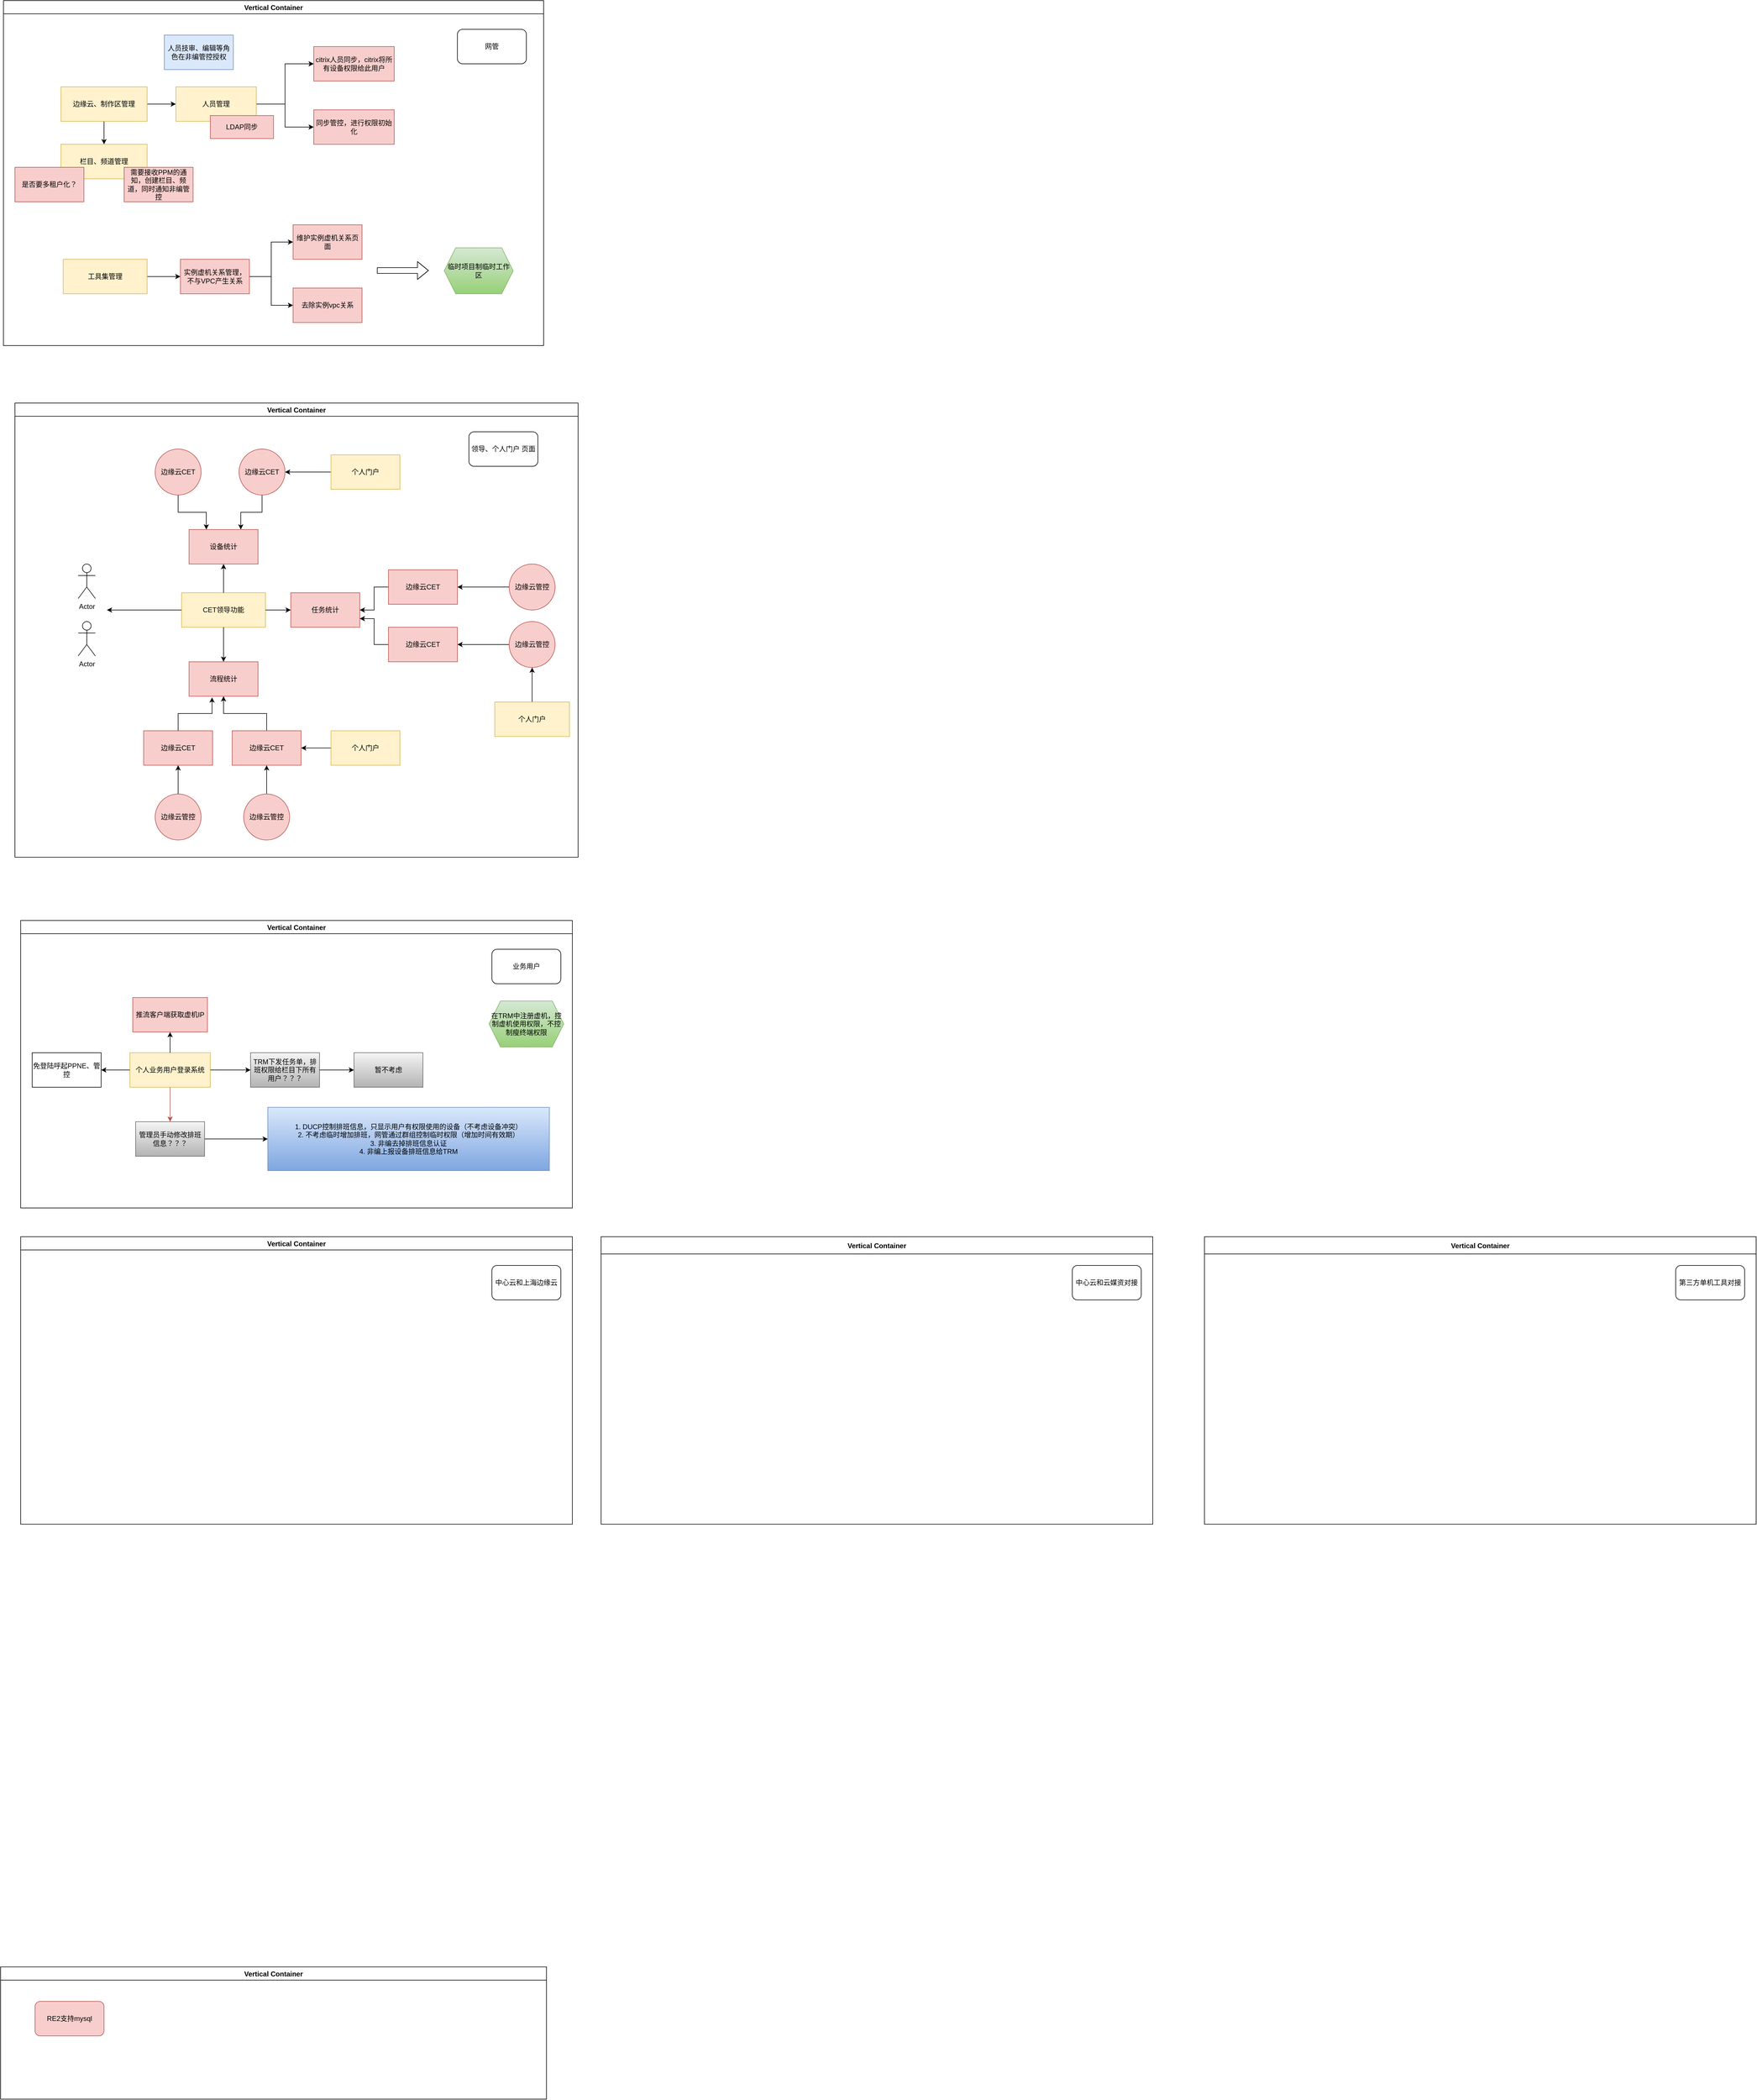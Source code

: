 <mxfile version="14.9.7" type="github">
  <diagram id="pr3Yv3HZAjAhcJfGRRTj" name="Page-1">
    <mxGraphModel dx="1422" dy="762" grid="1" gridSize="10" guides="1" tooltips="1" connect="1" arrows="1" fold="1" page="1" pageScale="1" pageWidth="827" pageHeight="1169" math="0" shadow="0">
      <root>
        <mxCell id="0" />
        <mxCell id="1" parent="0" />
        <mxCell id="z8GbKeVqfSj8ncmRfNg8-6" style="edgeStyle=orthogonalEdgeStyle;rounded=0;orthogonalLoop=1;jettySize=auto;html=1;exitX=0.5;exitY=1;exitDx=0;exitDy=0;entryX=0.5;entryY=0;entryDx=0;entryDy=0;" edge="1" parent="1" source="z8GbKeVqfSj8ncmRfNg8-1" target="z8GbKeVqfSj8ncmRfNg8-3">
          <mxGeometry relative="1" as="geometry" />
        </mxCell>
        <mxCell id="z8GbKeVqfSj8ncmRfNg8-10" style="edgeStyle=orthogonalEdgeStyle;rounded=0;orthogonalLoop=1;jettySize=auto;html=1;exitX=1;exitY=0.5;exitDx=0;exitDy=0;" edge="1" parent="1" source="z8GbKeVqfSj8ncmRfNg8-1" target="z8GbKeVqfSj8ncmRfNg8-8">
          <mxGeometry relative="1" as="geometry" />
        </mxCell>
        <mxCell id="z8GbKeVqfSj8ncmRfNg8-1" value="边缘云、制作区管理" style="rounded=0;whiteSpace=wrap;html=1;fillColor=#fff2cc;strokeColor=#d6b656;" vertex="1" parent="1">
          <mxGeometry x="230" y="180" width="150" height="60" as="geometry" />
        </mxCell>
        <mxCell id="z8GbKeVqfSj8ncmRfNg8-3" value="栏目、频道管理" style="rounded=0;whiteSpace=wrap;html=1;fillColor=#fff2cc;strokeColor=#d6b656;" vertex="1" parent="1">
          <mxGeometry x="230" y="280" width="150" height="60" as="geometry" />
        </mxCell>
        <mxCell id="z8GbKeVqfSj8ncmRfNg8-7" value="需要接收PPM的通知，创建栏目、频道，同时通知非编管控" style="rounded=0;whiteSpace=wrap;html=1;fillColor=#f8cecc;strokeColor=#b85450;" vertex="1" parent="1">
          <mxGeometry x="340" y="320" width="120" height="60" as="geometry" />
        </mxCell>
        <mxCell id="z8GbKeVqfSj8ncmRfNg8-12" style="edgeStyle=orthogonalEdgeStyle;rounded=0;orthogonalLoop=1;jettySize=auto;html=1;exitX=1;exitY=0.5;exitDx=0;exitDy=0;entryX=0;entryY=0.5;entryDx=0;entryDy=0;" edge="1" parent="1" source="z8GbKeVqfSj8ncmRfNg8-8" target="z8GbKeVqfSj8ncmRfNg8-11">
          <mxGeometry relative="1" as="geometry" />
        </mxCell>
        <mxCell id="z8GbKeVqfSj8ncmRfNg8-17" value="" style="edgeStyle=orthogonalEdgeStyle;rounded=0;orthogonalLoop=1;jettySize=auto;html=1;" edge="1" parent="1" source="z8GbKeVqfSj8ncmRfNg8-8" target="z8GbKeVqfSj8ncmRfNg8-16">
          <mxGeometry relative="1" as="geometry" />
        </mxCell>
        <mxCell id="z8GbKeVqfSj8ncmRfNg8-8" value="人员管理" style="rounded=0;whiteSpace=wrap;html=1;fillColor=#fff2cc;strokeColor=#d6b656;" vertex="1" parent="1">
          <mxGeometry x="430" y="180" width="140" height="60" as="geometry" />
        </mxCell>
        <mxCell id="z8GbKeVqfSj8ncmRfNg8-9" value="LDAP同步" style="rounded=0;whiteSpace=wrap;html=1;fillColor=#f8cecc;strokeColor=#b85450;" vertex="1" parent="1">
          <mxGeometry x="490" y="230" width="110" height="40" as="geometry" />
        </mxCell>
        <mxCell id="z8GbKeVqfSj8ncmRfNg8-11" value="citrix人员同步，citrix将所有设备权限给此用户" style="rounded=0;whiteSpace=wrap;html=1;fillColor=#f8cecc;strokeColor=#b85450;" vertex="1" parent="1">
          <mxGeometry x="670" y="110" width="140" height="60" as="geometry" />
        </mxCell>
        <mxCell id="z8GbKeVqfSj8ncmRfNg8-13" value="是否要多租户化？" style="rounded=0;whiteSpace=wrap;html=1;fillColor=#f8cecc;strokeColor=#b85450;" vertex="1" parent="1">
          <mxGeometry x="150" y="320" width="120" height="60" as="geometry" />
        </mxCell>
        <mxCell id="z8GbKeVqfSj8ncmRfNg8-14" value="人员技审、编辑等角色在非编管控授权" style="rounded=0;whiteSpace=wrap;html=1;fillColor=#dae8fc;strokeColor=#6c8ebf;" vertex="1" parent="1">
          <mxGeometry x="410" y="90" width="120" height="60" as="geometry" />
        </mxCell>
        <mxCell id="z8GbKeVqfSj8ncmRfNg8-16" value="同步管控，进行权限初始化" style="rounded=0;whiteSpace=wrap;html=1;fillColor=#f8cecc;strokeColor=#b85450;" vertex="1" parent="1">
          <mxGeometry x="670" y="220" width="140" height="60" as="geometry" />
        </mxCell>
        <mxCell id="z8GbKeVqfSj8ncmRfNg8-21" style="edgeStyle=orthogonalEdgeStyle;rounded=0;orthogonalLoop=1;jettySize=auto;html=1;exitX=1;exitY=0.5;exitDx=0;exitDy=0;" edge="1" parent="1" source="z8GbKeVqfSj8ncmRfNg8-20" target="z8GbKeVqfSj8ncmRfNg8-22">
          <mxGeometry relative="1" as="geometry">
            <mxPoint x="424" y="510" as="targetPoint" />
          </mxGeometry>
        </mxCell>
        <mxCell id="z8GbKeVqfSj8ncmRfNg8-20" value="工具集管理" style="rounded=0;whiteSpace=wrap;html=1;fillColor=#fff2cc;strokeColor=#d6b656;" vertex="1" parent="1">
          <mxGeometry x="234" y="480" width="146" height="60" as="geometry" />
        </mxCell>
        <mxCell id="z8GbKeVqfSj8ncmRfNg8-24" style="edgeStyle=orthogonalEdgeStyle;rounded=0;orthogonalLoop=1;jettySize=auto;html=1;exitX=1;exitY=0.5;exitDx=0;exitDy=0;" edge="1" parent="1" source="z8GbKeVqfSj8ncmRfNg8-22" target="z8GbKeVqfSj8ncmRfNg8-25">
          <mxGeometry relative="1" as="geometry">
            <mxPoint x="654" y="450" as="targetPoint" />
          </mxGeometry>
        </mxCell>
        <mxCell id="z8GbKeVqfSj8ncmRfNg8-26" style="edgeStyle=orthogonalEdgeStyle;rounded=0;orthogonalLoop=1;jettySize=auto;html=1;exitX=1;exitY=0.5;exitDx=0;exitDy=0;" edge="1" parent="1" source="z8GbKeVqfSj8ncmRfNg8-22" target="z8GbKeVqfSj8ncmRfNg8-27">
          <mxGeometry relative="1" as="geometry">
            <mxPoint x="634" y="570" as="targetPoint" />
          </mxGeometry>
        </mxCell>
        <mxCell id="z8GbKeVqfSj8ncmRfNg8-22" value="实例虚机关系管理，不与VPC产生关系" style="rounded=0;whiteSpace=wrap;html=1;fillColor=#f8cecc;strokeColor=#b85450;" vertex="1" parent="1">
          <mxGeometry x="438" y="480" width="120" height="60" as="geometry" />
        </mxCell>
        <mxCell id="z8GbKeVqfSj8ncmRfNg8-25" value="维护实例虚机关系页面" style="rounded=0;whiteSpace=wrap;html=1;fillColor=#f8cecc;strokeColor=#b85450;" vertex="1" parent="1">
          <mxGeometry x="634" y="420" width="120" height="60" as="geometry" />
        </mxCell>
        <mxCell id="z8GbKeVqfSj8ncmRfNg8-27" value="去除实例vpc关系" style="rounded=0;whiteSpace=wrap;html=1;fillColor=#f8cecc;strokeColor=#b85450;" vertex="1" parent="1">
          <mxGeometry x="634" y="530" width="120" height="60" as="geometry" />
        </mxCell>
        <mxCell id="z8GbKeVqfSj8ncmRfNg8-30" value="Vertical Container" style="swimlane;" vertex="1" parent="1">
          <mxGeometry x="130" y="30" width="940" height="600" as="geometry" />
        </mxCell>
        <mxCell id="z8GbKeVqfSj8ncmRfNg8-23" value="网管" style="rounded=1;whiteSpace=wrap;html=1;" vertex="1" parent="z8GbKeVqfSj8ncmRfNg8-30">
          <mxGeometry x="790" y="50" width="120" height="60" as="geometry" />
        </mxCell>
        <mxCell id="z8GbKeVqfSj8ncmRfNg8-15" value="临时项目制临时工作区" style="shape=hexagon;perimeter=hexagonPerimeter2;whiteSpace=wrap;html=1;fixedSize=1;gradientColor=#97d077;fillColor=#d5e8d4;strokeColor=#82b366;" vertex="1" parent="z8GbKeVqfSj8ncmRfNg8-30">
          <mxGeometry x="767" y="430" width="120" height="80" as="geometry" />
        </mxCell>
        <mxCell id="z8GbKeVqfSj8ncmRfNg8-31" value="" style="shape=flexArrow;endArrow=classic;html=1;" edge="1" parent="z8GbKeVqfSj8ncmRfNg8-30">
          <mxGeometry width="50" height="50" relative="1" as="geometry">
            <mxPoint x="650" y="469.5" as="sourcePoint" />
            <mxPoint x="740" y="469.5" as="targetPoint" />
            <Array as="points">
              <mxPoint x="710" y="469.5" />
            </Array>
          </mxGeometry>
        </mxCell>
        <mxCell id="z8GbKeVqfSj8ncmRfNg8-32" value="Vertical Container" style="swimlane;" vertex="1" parent="1">
          <mxGeometry x="150" y="730" width="980" height="790" as="geometry" />
        </mxCell>
        <mxCell id="z8GbKeVqfSj8ncmRfNg8-33" value="领导、个人门户 页面" style="rounded=1;whiteSpace=wrap;html=1;" vertex="1" parent="z8GbKeVqfSj8ncmRfNg8-32">
          <mxGeometry x="790" y="50" width="120" height="60" as="geometry" />
        </mxCell>
        <mxCell id="z8GbKeVqfSj8ncmRfNg8-36" value="CET领导功能" style="rounded=0;whiteSpace=wrap;html=1;fillColor=#fff2cc;strokeColor=#d6b656;" vertex="1" parent="z8GbKeVqfSj8ncmRfNg8-32">
          <mxGeometry x="290" y="330" width="146" height="60" as="geometry" />
        </mxCell>
        <mxCell id="z8GbKeVqfSj8ncmRfNg8-38" value="设备统计" style="rounded=0;whiteSpace=wrap;html=1;fillColor=#f8cecc;strokeColor=#b85450;" vertex="1" parent="z8GbKeVqfSj8ncmRfNg8-32">
          <mxGeometry x="303" y="220" width="120" height="60" as="geometry" />
        </mxCell>
        <mxCell id="z8GbKeVqfSj8ncmRfNg8-37" style="edgeStyle=orthogonalEdgeStyle;rounded=0;orthogonalLoop=1;jettySize=auto;html=1;exitX=0.5;exitY=0;exitDx=0;exitDy=0;" edge="1" parent="z8GbKeVqfSj8ncmRfNg8-32" source="z8GbKeVqfSj8ncmRfNg8-36" target="z8GbKeVqfSj8ncmRfNg8-38">
          <mxGeometry relative="1" as="geometry">
            <mxPoint x="363" y="280" as="targetPoint" />
          </mxGeometry>
        </mxCell>
        <mxCell id="z8GbKeVqfSj8ncmRfNg8-40" value="任务统计" style="rounded=0;whiteSpace=wrap;html=1;fillColor=#f8cecc;strokeColor=#b85450;" vertex="1" parent="z8GbKeVqfSj8ncmRfNg8-32">
          <mxGeometry x="480" y="330" width="120" height="60" as="geometry" />
        </mxCell>
        <mxCell id="z8GbKeVqfSj8ncmRfNg8-39" style="edgeStyle=orthogonalEdgeStyle;rounded=0;orthogonalLoop=1;jettySize=auto;html=1;exitX=1;exitY=0.5;exitDx=0;exitDy=0;" edge="1" parent="z8GbKeVqfSj8ncmRfNg8-32" source="z8GbKeVqfSj8ncmRfNg8-36" target="z8GbKeVqfSj8ncmRfNg8-40">
          <mxGeometry relative="1" as="geometry">
            <mxPoint x="490" y="360" as="targetPoint" />
          </mxGeometry>
        </mxCell>
        <mxCell id="z8GbKeVqfSj8ncmRfNg8-42" value="流程统计" style="rounded=0;whiteSpace=wrap;html=1;fillColor=#f8cecc;strokeColor=#b85450;" vertex="1" parent="z8GbKeVqfSj8ncmRfNg8-32">
          <mxGeometry x="303" y="450" width="120" height="60" as="geometry" />
        </mxCell>
        <mxCell id="z8GbKeVqfSj8ncmRfNg8-41" style="edgeStyle=orthogonalEdgeStyle;rounded=0;orthogonalLoop=1;jettySize=auto;html=1;exitX=0.5;exitY=1;exitDx=0;exitDy=0;" edge="1" parent="z8GbKeVqfSj8ncmRfNg8-32" source="z8GbKeVqfSj8ncmRfNg8-36" target="z8GbKeVqfSj8ncmRfNg8-42">
          <mxGeometry relative="1" as="geometry">
            <mxPoint x="363" y="440" as="targetPoint" />
          </mxGeometry>
        </mxCell>
        <mxCell id="z8GbKeVqfSj8ncmRfNg8-50" style="edgeStyle=orthogonalEdgeStyle;rounded=0;orthogonalLoop=1;jettySize=auto;html=1;exitX=0;exitY=0.5;exitDx=0;exitDy=0;entryX=1;entryY=0.5;entryDx=0;entryDy=0;" edge="1" parent="z8GbKeVqfSj8ncmRfNg8-32" source="z8GbKeVqfSj8ncmRfNg8-43" target="z8GbKeVqfSj8ncmRfNg8-154">
          <mxGeometry relative="1" as="geometry">
            <mxPoint x="783.96" y="382.02" as="targetPoint" />
          </mxGeometry>
        </mxCell>
        <mxCell id="z8GbKeVqfSj8ncmRfNg8-43" value="边缘云管控" style="ellipse;whiteSpace=wrap;html=1;aspect=fixed;fillColor=#f8cecc;strokeColor=#b85450;" vertex="1" parent="z8GbKeVqfSj8ncmRfNg8-32">
          <mxGeometry x="860" y="380" width="80" height="80" as="geometry" />
        </mxCell>
        <mxCell id="z8GbKeVqfSj8ncmRfNg8-49" style="edgeStyle=orthogonalEdgeStyle;rounded=0;orthogonalLoop=1;jettySize=auto;html=1;exitX=0;exitY=0.5;exitDx=0;exitDy=0;entryX=1;entryY=0.5;entryDx=0;entryDy=0;" edge="1" parent="z8GbKeVqfSj8ncmRfNg8-32" source="z8GbKeVqfSj8ncmRfNg8-44" target="z8GbKeVqfSj8ncmRfNg8-83">
          <mxGeometry relative="1" as="geometry">
            <mxPoint x="780" y="345" as="targetPoint" />
          </mxGeometry>
        </mxCell>
        <mxCell id="z8GbKeVqfSj8ncmRfNg8-44" value="边缘云管控" style="ellipse;whiteSpace=wrap;html=1;aspect=fixed;fillColor=#f8cecc;strokeColor=#b85450;" vertex="1" parent="z8GbKeVqfSj8ncmRfNg8-32">
          <mxGeometry x="860" y="280" width="80" height="80" as="geometry" />
        </mxCell>
        <mxCell id="z8GbKeVqfSj8ncmRfNg8-47" style="edgeStyle=orthogonalEdgeStyle;rounded=0;orthogonalLoop=1;jettySize=auto;html=1;exitX=0.5;exitY=0;exitDx=0;exitDy=0;" edge="1" parent="z8GbKeVqfSj8ncmRfNg8-32" source="z8GbKeVqfSj8ncmRfNg8-45" target="z8GbKeVqfSj8ncmRfNg8-157">
          <mxGeometry relative="1" as="geometry">
            <mxPoint x="331" y="630" as="targetPoint" />
          </mxGeometry>
        </mxCell>
        <mxCell id="z8GbKeVqfSj8ncmRfNg8-45" value="边缘云管控" style="ellipse;whiteSpace=wrap;html=1;aspect=fixed;fillColor=#f8cecc;strokeColor=#b85450;" vertex="1" parent="z8GbKeVqfSj8ncmRfNg8-32">
          <mxGeometry x="244" y="680" width="80" height="80" as="geometry" />
        </mxCell>
        <mxCell id="z8GbKeVqfSj8ncmRfNg8-158" style="edgeStyle=orthogonalEdgeStyle;rounded=0;orthogonalLoop=1;jettySize=auto;html=1;exitX=0.5;exitY=0;exitDx=0;exitDy=0;entryX=0.5;entryY=1;entryDx=0;entryDy=0;" edge="1" parent="z8GbKeVqfSj8ncmRfNg8-32" source="z8GbKeVqfSj8ncmRfNg8-46" target="z8GbKeVqfSj8ncmRfNg8-85">
          <mxGeometry relative="1" as="geometry" />
        </mxCell>
        <mxCell id="z8GbKeVqfSj8ncmRfNg8-46" value="边缘云管控" style="ellipse;whiteSpace=wrap;html=1;aspect=fixed;fillColor=#f8cecc;strokeColor=#b85450;" vertex="1" parent="z8GbKeVqfSj8ncmRfNg8-32">
          <mxGeometry x="398" y="680" width="80" height="80" as="geometry" />
        </mxCell>
        <mxCell id="z8GbKeVqfSj8ncmRfNg8-53" style="edgeStyle=orthogonalEdgeStyle;rounded=0;orthogonalLoop=1;jettySize=auto;html=1;exitX=0.5;exitY=1;exitDx=0;exitDy=0;entryX=0.25;entryY=0;entryDx=0;entryDy=0;" edge="1" parent="z8GbKeVqfSj8ncmRfNg8-32" source="z8GbKeVqfSj8ncmRfNg8-51" target="z8GbKeVqfSj8ncmRfNg8-38">
          <mxGeometry relative="1" as="geometry" />
        </mxCell>
        <mxCell id="z8GbKeVqfSj8ncmRfNg8-51" value="边缘云CET" style="ellipse;whiteSpace=wrap;html=1;aspect=fixed;fillColor=#f8cecc;strokeColor=#b85450;" vertex="1" parent="z8GbKeVqfSj8ncmRfNg8-32">
          <mxGeometry x="244" y="80" width="80" height="80" as="geometry" />
        </mxCell>
        <mxCell id="z8GbKeVqfSj8ncmRfNg8-54" style="edgeStyle=orthogonalEdgeStyle;rounded=0;orthogonalLoop=1;jettySize=auto;html=1;exitX=0.5;exitY=1;exitDx=0;exitDy=0;entryX=0.75;entryY=0;entryDx=0;entryDy=0;" edge="1" parent="z8GbKeVqfSj8ncmRfNg8-32" source="z8GbKeVqfSj8ncmRfNg8-52" target="z8GbKeVqfSj8ncmRfNg8-38">
          <mxGeometry relative="1" as="geometry" />
        </mxCell>
        <mxCell id="z8GbKeVqfSj8ncmRfNg8-52" value="边缘云CET" style="ellipse;whiteSpace=wrap;html=1;aspect=fixed;fillColor=#f8cecc;strokeColor=#b85450;" vertex="1" parent="z8GbKeVqfSj8ncmRfNg8-32">
          <mxGeometry x="390" y="80" width="80" height="80" as="geometry" />
        </mxCell>
        <mxCell id="z8GbKeVqfSj8ncmRfNg8-81" value="Actor" style="shape=umlActor;verticalLabelPosition=bottom;verticalAlign=top;html=1;outlineConnect=0;" vertex="1" parent="z8GbKeVqfSj8ncmRfNg8-32">
          <mxGeometry x="110" y="280" width="30" height="60" as="geometry" />
        </mxCell>
        <mxCell id="z8GbKeVqfSj8ncmRfNg8-82" value="Actor" style="shape=umlActor;verticalLabelPosition=bottom;verticalAlign=top;html=1;outlineConnect=0;" vertex="1" parent="z8GbKeVqfSj8ncmRfNg8-32">
          <mxGeometry x="110" y="380" width="30" height="60" as="geometry" />
        </mxCell>
        <mxCell id="z8GbKeVqfSj8ncmRfNg8-84" style="edgeStyle=orthogonalEdgeStyle;rounded=0;orthogonalLoop=1;jettySize=auto;html=1;exitX=0;exitY=0.5;exitDx=0;exitDy=0;entryX=1;entryY=0.5;entryDx=0;entryDy=0;" edge="1" parent="z8GbKeVqfSj8ncmRfNg8-32" source="z8GbKeVqfSj8ncmRfNg8-83" target="z8GbKeVqfSj8ncmRfNg8-40">
          <mxGeometry relative="1" as="geometry" />
        </mxCell>
        <mxCell id="z8GbKeVqfSj8ncmRfNg8-83" value="边缘云CET" style="rounded=0;whiteSpace=wrap;html=1;fillColor=#f8cecc;strokeColor=#b85450;" vertex="1" parent="z8GbKeVqfSj8ncmRfNg8-32">
          <mxGeometry x="650" y="290" width="120" height="60" as="geometry" />
        </mxCell>
        <mxCell id="z8GbKeVqfSj8ncmRfNg8-86" style="edgeStyle=orthogonalEdgeStyle;rounded=0;orthogonalLoop=1;jettySize=auto;html=1;exitX=0.5;exitY=0;exitDx=0;exitDy=0;entryX=0.5;entryY=1;entryDx=0;entryDy=0;" edge="1" parent="z8GbKeVqfSj8ncmRfNg8-32" source="z8GbKeVqfSj8ncmRfNg8-85" target="z8GbKeVqfSj8ncmRfNg8-42">
          <mxGeometry relative="1" as="geometry" />
        </mxCell>
        <mxCell id="z8GbKeVqfSj8ncmRfNg8-85" value="边缘云CET" style="rounded=0;whiteSpace=wrap;html=1;fillColor=#f8cecc;strokeColor=#b85450;" vertex="1" parent="z8GbKeVqfSj8ncmRfNg8-32">
          <mxGeometry x="378" y="570" width="120" height="60" as="geometry" />
        </mxCell>
        <mxCell id="z8GbKeVqfSj8ncmRfNg8-156" style="edgeStyle=orthogonalEdgeStyle;rounded=0;orthogonalLoop=1;jettySize=auto;html=1;exitX=0.5;exitY=0;exitDx=0;exitDy=0;entryX=0.5;entryY=1;entryDx=0;entryDy=0;" edge="1" parent="z8GbKeVqfSj8ncmRfNg8-32" source="z8GbKeVqfSj8ncmRfNg8-87" target="z8GbKeVqfSj8ncmRfNg8-43">
          <mxGeometry relative="1" as="geometry" />
        </mxCell>
        <mxCell id="z8GbKeVqfSj8ncmRfNg8-87" value="个人门户" style="rounded=0;whiteSpace=wrap;html=1;fillColor=#fff2cc;strokeColor=#d6b656;" vertex="1" parent="z8GbKeVqfSj8ncmRfNg8-32">
          <mxGeometry x="835" y="520" width="130" height="60" as="geometry" />
        </mxCell>
        <mxCell id="z8GbKeVqfSj8ncmRfNg8-119" style="edgeStyle=orthogonalEdgeStyle;rounded=0;orthogonalLoop=1;jettySize=auto;html=1;exitX=0;exitY=0.5;exitDx=0;exitDy=0;entryX=1;entryY=0.5;entryDx=0;entryDy=0;" edge="1" parent="z8GbKeVqfSj8ncmRfNg8-32" source="z8GbKeVqfSj8ncmRfNg8-118" target="z8GbKeVqfSj8ncmRfNg8-85">
          <mxGeometry relative="1" as="geometry" />
        </mxCell>
        <mxCell id="z8GbKeVqfSj8ncmRfNg8-118" value="个人门户" style="rounded=0;whiteSpace=wrap;html=1;fillColor=#fff2cc;strokeColor=#d6b656;" vertex="1" parent="z8GbKeVqfSj8ncmRfNg8-32">
          <mxGeometry x="550" y="570" width="120" height="60" as="geometry" />
        </mxCell>
        <mxCell id="z8GbKeVqfSj8ncmRfNg8-121" style="edgeStyle=orthogonalEdgeStyle;rounded=0;orthogonalLoop=1;jettySize=auto;html=1;exitX=0;exitY=0.5;exitDx=0;exitDy=0;entryX=1;entryY=0.5;entryDx=0;entryDy=0;" edge="1" parent="z8GbKeVqfSj8ncmRfNg8-32" source="z8GbKeVqfSj8ncmRfNg8-120" target="z8GbKeVqfSj8ncmRfNg8-52">
          <mxGeometry relative="1" as="geometry" />
        </mxCell>
        <mxCell id="z8GbKeVqfSj8ncmRfNg8-120" value="个人门户" style="rounded=0;whiteSpace=wrap;html=1;fillColor=#fff2cc;strokeColor=#d6b656;" vertex="1" parent="z8GbKeVqfSj8ncmRfNg8-32">
          <mxGeometry x="550" y="90" width="120" height="60" as="geometry" />
        </mxCell>
        <mxCell id="z8GbKeVqfSj8ncmRfNg8-155" style="edgeStyle=orthogonalEdgeStyle;rounded=0;orthogonalLoop=1;jettySize=auto;html=1;exitX=0;exitY=0.5;exitDx=0;exitDy=0;entryX=1;entryY=0.75;entryDx=0;entryDy=0;" edge="1" parent="z8GbKeVqfSj8ncmRfNg8-32" source="z8GbKeVqfSj8ncmRfNg8-154" target="z8GbKeVqfSj8ncmRfNg8-40">
          <mxGeometry relative="1" as="geometry" />
        </mxCell>
        <mxCell id="z8GbKeVqfSj8ncmRfNg8-154" value="边缘云CET" style="rounded=0;whiteSpace=wrap;html=1;fillColor=#f8cecc;strokeColor=#b85450;" vertex="1" parent="z8GbKeVqfSj8ncmRfNg8-32">
          <mxGeometry x="650" y="390" width="120" height="60" as="geometry" />
        </mxCell>
        <mxCell id="z8GbKeVqfSj8ncmRfNg8-159" style="edgeStyle=orthogonalEdgeStyle;rounded=0;orthogonalLoop=1;jettySize=auto;html=1;exitX=0.5;exitY=0;exitDx=0;exitDy=0;entryX=0.333;entryY=1.033;entryDx=0;entryDy=0;entryPerimeter=0;" edge="1" parent="z8GbKeVqfSj8ncmRfNg8-32" source="z8GbKeVqfSj8ncmRfNg8-157" target="z8GbKeVqfSj8ncmRfNg8-42">
          <mxGeometry relative="1" as="geometry" />
        </mxCell>
        <mxCell id="z8GbKeVqfSj8ncmRfNg8-157" value="边缘云CET" style="rounded=0;whiteSpace=wrap;html=1;fillColor=#f8cecc;strokeColor=#b85450;" vertex="1" parent="z8GbKeVqfSj8ncmRfNg8-32">
          <mxGeometry x="224" y="570" width="120" height="60" as="geometry" />
        </mxCell>
        <mxCell id="z8GbKeVqfSj8ncmRfNg8-55" style="edgeStyle=orthogonalEdgeStyle;rounded=0;orthogonalLoop=1;jettySize=auto;html=1;exitX=0;exitY=0.5;exitDx=0;exitDy=0;" edge="1" parent="1" source="z8GbKeVqfSj8ncmRfNg8-36">
          <mxGeometry relative="1" as="geometry">
            <mxPoint x="310" y="1090" as="targetPoint" />
          </mxGeometry>
        </mxCell>
        <mxCell id="z8GbKeVqfSj8ncmRfNg8-160" value="Vertical Container" style="swimlane;" vertex="1" parent="1">
          <mxGeometry x="125" y="3450" width="950" height="230" as="geometry" />
        </mxCell>
        <mxCell id="z8GbKeVqfSj8ncmRfNg8-161" value="RE2支持mysql" style="rounded=1;whiteSpace=wrap;html=1;fillColor=#f8cecc;strokeColor=#b85450;" vertex="1" parent="z8GbKeVqfSj8ncmRfNg8-160">
          <mxGeometry x="60" y="60" width="120" height="60" as="geometry" />
        </mxCell>
        <mxCell id="z8GbKeVqfSj8ncmRfNg8-164" value="Vertical Container" style="swimlane;" vertex="1" parent="1">
          <mxGeometry x="160" y="1630" width="960" height="500" as="geometry" />
        </mxCell>
        <mxCell id="z8GbKeVqfSj8ncmRfNg8-166" value="业务用户" style="rounded=1;whiteSpace=wrap;html=1;" vertex="1" parent="z8GbKeVqfSj8ncmRfNg8-164">
          <mxGeometry x="820" y="50" width="120" height="60" as="geometry" />
        </mxCell>
        <mxCell id="z8GbKeVqfSj8ncmRfNg8-167" value="在TRM中注册虚机，控制虚机使用权限，不控制瘦终端权限" style="shape=hexagon;perimeter=hexagonPerimeter2;whiteSpace=wrap;html=1;fixedSize=1;gradientColor=#97d077;fillColor=#d5e8d4;strokeColor=#82b366;" vertex="1" parent="z8GbKeVqfSj8ncmRfNg8-164">
          <mxGeometry x="815" y="140" width="130" height="80" as="geometry" />
        </mxCell>
        <mxCell id="z8GbKeVqfSj8ncmRfNg8-168" value="个人业务用户登录系统" style="rounded=0;whiteSpace=wrap;html=1;fillColor=#fff2cc;strokeColor=#d6b656;" vertex="1" parent="z8GbKeVqfSj8ncmRfNg8-164">
          <mxGeometry x="190" y="230" width="140" height="60" as="geometry" />
        </mxCell>
        <mxCell id="z8GbKeVqfSj8ncmRfNg8-170" value="推流客户端获取虚机IP" style="rounded=0;whiteSpace=wrap;html=1;fillColor=#f8cecc;strokeColor=#b85450;" vertex="1" parent="z8GbKeVqfSj8ncmRfNg8-164">
          <mxGeometry x="195" y="134" width="130" height="60" as="geometry" />
        </mxCell>
        <mxCell id="z8GbKeVqfSj8ncmRfNg8-169" style="edgeStyle=orthogonalEdgeStyle;rounded=0;orthogonalLoop=1;jettySize=auto;html=1;exitX=0.5;exitY=0;exitDx=0;exitDy=0;" edge="1" parent="z8GbKeVqfSj8ncmRfNg8-164" source="z8GbKeVqfSj8ncmRfNg8-168" target="z8GbKeVqfSj8ncmRfNg8-170">
          <mxGeometry relative="1" as="geometry">
            <mxPoint x="260" y="170" as="targetPoint" />
          </mxGeometry>
        </mxCell>
        <mxCell id="z8GbKeVqfSj8ncmRfNg8-172" value="TRM下发任务单，排班权限给栏目下所有用户？？？" style="rounded=0;whiteSpace=wrap;html=1;fillColor=#f5f5f5;strokeColor=#666666;gradientColor=#b3b3b3;" vertex="1" parent="z8GbKeVqfSj8ncmRfNg8-164">
          <mxGeometry x="400" y="230" width="120" height="60" as="geometry" />
        </mxCell>
        <mxCell id="z8GbKeVqfSj8ncmRfNg8-171" style="edgeStyle=orthogonalEdgeStyle;rounded=0;orthogonalLoop=1;jettySize=auto;html=1;exitX=1;exitY=0.5;exitDx=0;exitDy=0;entryX=0;entryY=0.5;entryDx=0;entryDy=0;" edge="1" parent="z8GbKeVqfSj8ncmRfNg8-164" source="z8GbKeVqfSj8ncmRfNg8-168" target="z8GbKeVqfSj8ncmRfNg8-172">
          <mxGeometry relative="1" as="geometry">
            <mxPoint x="380" y="260" as="targetPoint" />
          </mxGeometry>
        </mxCell>
        <mxCell id="z8GbKeVqfSj8ncmRfNg8-176" value="暂不考虑" style="rounded=0;whiteSpace=wrap;html=1;gradientColor=#b3b3b3;fillColor=#f5f5f5;strokeColor=#666666;" vertex="1" parent="z8GbKeVqfSj8ncmRfNg8-164">
          <mxGeometry x="580" y="230" width="120" height="60" as="geometry" />
        </mxCell>
        <mxCell id="z8GbKeVqfSj8ncmRfNg8-174" style="edgeStyle=orthogonalEdgeStyle;rounded=0;orthogonalLoop=1;jettySize=auto;html=1;exitX=1;exitY=0.5;exitDx=0;exitDy=0;" edge="1" parent="z8GbKeVqfSj8ncmRfNg8-164" source="z8GbKeVqfSj8ncmRfNg8-172" target="z8GbKeVqfSj8ncmRfNg8-176">
          <mxGeometry relative="1" as="geometry">
            <mxPoint x="540" y="260" as="targetPoint" />
          </mxGeometry>
        </mxCell>
        <mxCell id="z8GbKeVqfSj8ncmRfNg8-180" style="edgeStyle=orthogonalEdgeStyle;rounded=0;orthogonalLoop=1;jettySize=auto;html=1;exitX=1;exitY=0.5;exitDx=0;exitDy=0;entryX=0;entryY=0.5;entryDx=0;entryDy=0;" edge="1" parent="z8GbKeVqfSj8ncmRfNg8-164" source="z8GbKeVqfSj8ncmRfNg8-178" target="z8GbKeVqfSj8ncmRfNg8-179">
          <mxGeometry relative="1" as="geometry" />
        </mxCell>
        <mxCell id="z8GbKeVqfSj8ncmRfNg8-178" value="管理员手动修改排班信息？？？" style="rounded=0;whiteSpace=wrap;html=1;fillColor=#f5f5f5;strokeColor=#666666;gradientColor=#b3b3b3;" vertex="1" parent="z8GbKeVqfSj8ncmRfNg8-164">
          <mxGeometry x="200" y="350" width="120" height="60" as="geometry" />
        </mxCell>
        <mxCell id="z8GbKeVqfSj8ncmRfNg8-177" style="edgeStyle=orthogonalEdgeStyle;rounded=0;orthogonalLoop=1;jettySize=auto;html=1;exitX=0.5;exitY=1;exitDx=0;exitDy=0;gradientColor=#ea6b66;fillColor=#f8cecc;strokeColor=#b85450;" edge="1" parent="z8GbKeVqfSj8ncmRfNg8-164" source="z8GbKeVqfSj8ncmRfNg8-168" target="z8GbKeVqfSj8ncmRfNg8-178">
          <mxGeometry relative="1" as="geometry">
            <mxPoint x="260" y="340" as="targetPoint" />
          </mxGeometry>
        </mxCell>
        <mxCell id="z8GbKeVqfSj8ncmRfNg8-179" value="1. DUCP控制排班信息，只显示用户有权限使用的设备（不考虑设备冲突）&lt;br&gt;2. 不考虑临时增加排班，网管通过群组控制临时权限（增加时间有效期）&lt;br&gt;3. 非编去掉排班信息认证&lt;br&gt;4. 非编上报设备排班信息给TRM" style="rounded=0;whiteSpace=wrap;html=1;gradientColor=#7ea6e0;fillColor=#dae8fc;strokeColor=#6c8ebf;" vertex="1" parent="z8GbKeVqfSj8ncmRfNg8-164">
          <mxGeometry x="430" y="325" width="490" height="110" as="geometry" />
        </mxCell>
        <mxCell id="z8GbKeVqfSj8ncmRfNg8-182" value="免登陆呼起PPNE、管控" style="rounded=0;whiteSpace=wrap;html=1;" vertex="1" parent="z8GbKeVqfSj8ncmRfNg8-164">
          <mxGeometry x="20" y="230" width="120" height="60" as="geometry" />
        </mxCell>
        <mxCell id="z8GbKeVqfSj8ncmRfNg8-181" style="edgeStyle=orthogonalEdgeStyle;rounded=0;orthogonalLoop=1;jettySize=auto;html=1;exitX=0;exitY=0.5;exitDx=0;exitDy=0;" edge="1" parent="z8GbKeVqfSj8ncmRfNg8-164" source="z8GbKeVqfSj8ncmRfNg8-168" target="z8GbKeVqfSj8ncmRfNg8-182">
          <mxGeometry relative="1" as="geometry">
            <mxPoint x="150" y="260" as="targetPoint" />
          </mxGeometry>
        </mxCell>
        <mxCell id="z8GbKeVqfSj8ncmRfNg8-199" value="Vertical Container" style="swimlane;" vertex="1" parent="1">
          <mxGeometry x="160" y="2180" width="960" height="500" as="geometry" />
        </mxCell>
        <mxCell id="z8GbKeVqfSj8ncmRfNg8-200" value="中心云和上海边缘云" style="rounded=1;whiteSpace=wrap;html=1;" vertex="1" parent="z8GbKeVqfSj8ncmRfNg8-199">
          <mxGeometry x="820" y="50" width="120" height="60" as="geometry" />
        </mxCell>
        <mxCell id="z8GbKeVqfSj8ncmRfNg8-215" value="Vertical Container" style="swimlane;startSize=30;" vertex="1" parent="1">
          <mxGeometry x="1170" y="2180" width="960" height="500" as="geometry" />
        </mxCell>
        <mxCell id="z8GbKeVqfSj8ncmRfNg8-216" value="中心云和云媒资对接" style="rounded=1;whiteSpace=wrap;html=1;" vertex="1" parent="z8GbKeVqfSj8ncmRfNg8-215">
          <mxGeometry x="820" y="50" width="120" height="60" as="geometry" />
        </mxCell>
        <mxCell id="z8GbKeVqfSj8ncmRfNg8-217" value="Vertical Container" style="swimlane;startSize=30;" vertex="1" parent="1">
          <mxGeometry x="2220" y="2180" width="960" height="500" as="geometry" />
        </mxCell>
        <mxCell id="z8GbKeVqfSj8ncmRfNg8-218" value="第三方单机工具对接" style="rounded=1;whiteSpace=wrap;html=1;" vertex="1" parent="z8GbKeVqfSj8ncmRfNg8-217">
          <mxGeometry x="820" y="50" width="120" height="60" as="geometry" />
        </mxCell>
      </root>
    </mxGraphModel>
  </diagram>
</mxfile>

